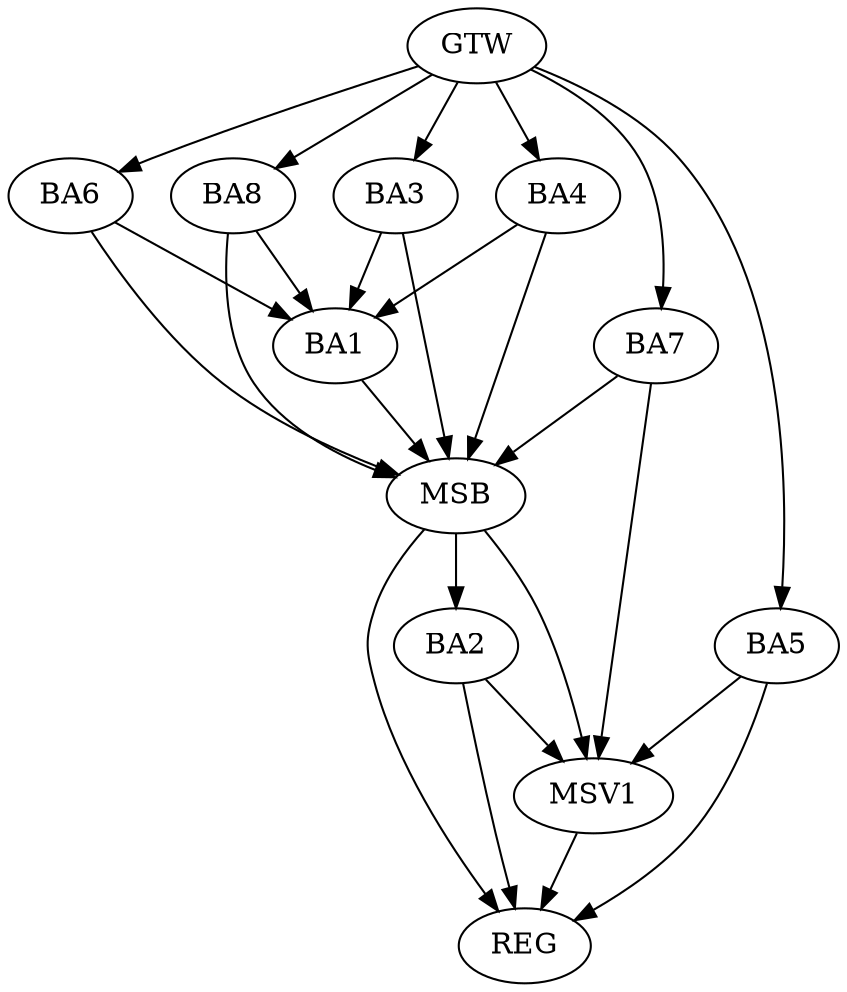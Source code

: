 strict digraph G {
  BA1 [ label="BA1" ];
  BA2 [ label="BA2" ];
  BA3 [ label="BA3" ];
  BA4 [ label="BA4" ];
  BA5 [ label="BA5" ];
  BA6 [ label="BA6" ];
  BA7 [ label="BA7" ];
  BA8 [ label="BA8" ];
  GTW [ label="GTW" ];
  REG [ label="REG" ];
  MSB [ label="MSB" ];
  MSV1 [ label="MSV1" ];
  GTW -> BA3;
  GTW -> BA4;
  GTW -> BA5;
  GTW -> BA6;
  GTW -> BA7;
  GTW -> BA8;
  BA2 -> REG;
  BA5 -> REG;
  BA1 -> MSB;
  MSB -> BA2;
  MSB -> REG;
  BA3 -> MSB;
  BA4 -> MSB;
  BA6 -> MSB;
  BA7 -> MSB;
  BA8 -> MSB;
  BA8 -> BA1;
  BA6 -> BA1;
  BA3 -> BA1;
  BA4 -> BA1;
  BA2 -> MSV1;
  BA5 -> MSV1;
  MSB -> MSV1;
  BA7 -> MSV1;
  MSV1 -> REG;
}
